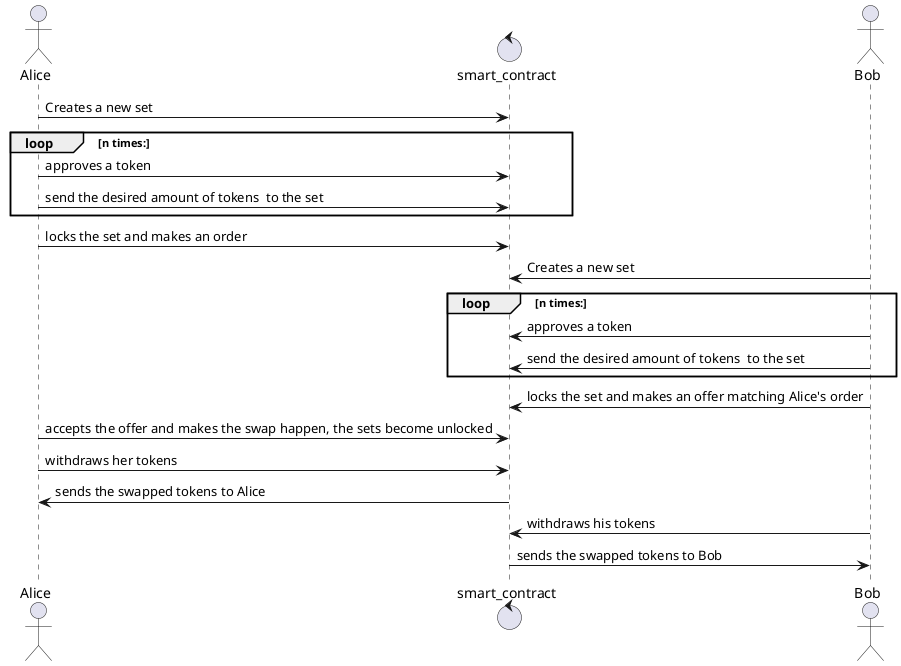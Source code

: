 @startuml NFTSwap
actor Alice as Alice
control smart_contract as sc
actor Bob as Bob 

Alice -> sc: Creates a new set
loop n times:
Alice -> sc: approves a token
Alice -> sc: send the desired amount of tokens  to the set
end
Alice -> sc: locks the set and makes an order
Bob -> sc: Creates a new set
loop n times:
Bob -> sc: approves a token
Bob -> sc: send the desired amount of tokens  to the set
end
Bob -> sc: locks the set and makes an offer matching Alice's order
Alice -> sc: accepts the offer and makes the swap happen, the sets become unlocked
Alice -> sc: withdraws her tokens
sc -> Alice: sends the swapped tokens to Alice
Bob -> sc: withdraws his tokens
sc -> Bob: sends the swapped tokens to Bob
@enduml